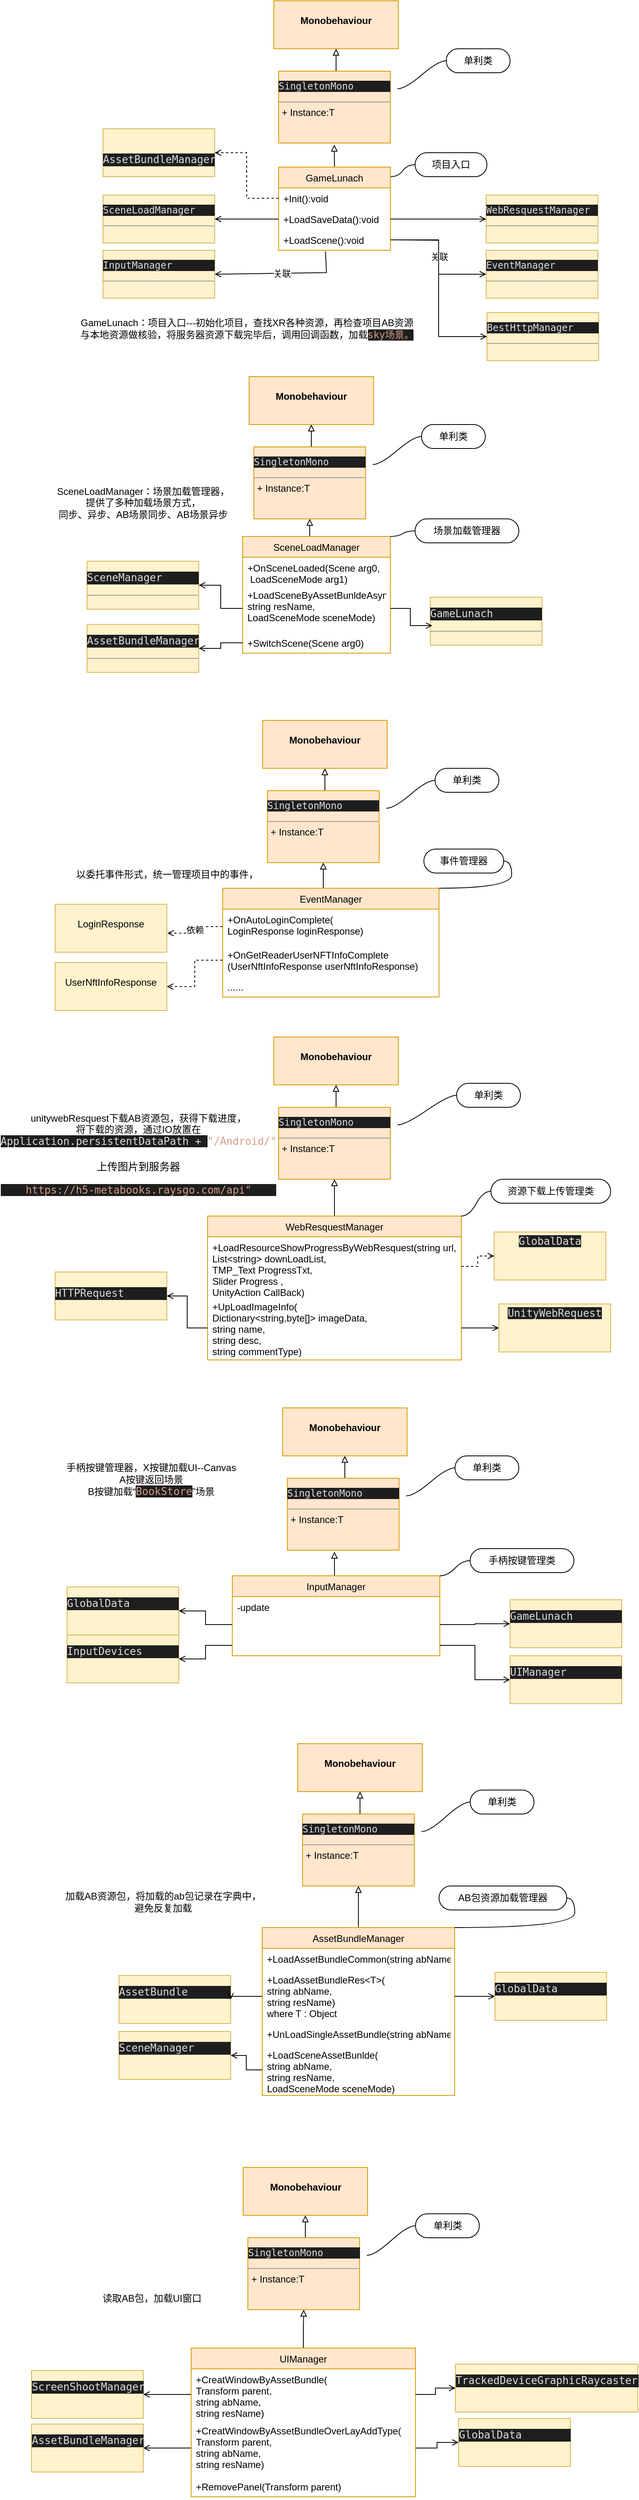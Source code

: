 <mxfile version="20.3.1" type="github" pages="2">
  <diagram id="prtHgNgQTEPvFCAcTncT" name="Page-1">
    <mxGraphModel dx="1117" dy="669" grid="1" gridSize="10" guides="1" tooltips="1" connect="1" arrows="1" fold="1" page="1" pageScale="1" pageWidth="827" pageHeight="1169" math="0" shadow="0">
      <root>
        <mxCell id="0" />
        <mxCell id="1" parent="0" />
        <mxCell id="cpttU_InVNBxRJqcF3ay-3" value="项目入口" style="whiteSpace=wrap;html=1;rounded=1;arcSize=50;align=center;verticalAlign=middle;strokeWidth=1;autosize=1;spacing=4;treeFolding=1;treeMoving=1;newEdgeStyle={&quot;edgeStyle&quot;:&quot;entityRelationEdgeStyle&quot;,&quot;startArrow&quot;:&quot;none&quot;,&quot;endArrow&quot;:&quot;none&quot;,&quot;segment&quot;:10,&quot;curved&quot;:1};" vertex="1" parent="1">
          <mxGeometry x="521" y="230" width="90" height="30" as="geometry" />
        </mxCell>
        <mxCell id="cpttU_InVNBxRJqcF3ay-4" value="" style="edgeStyle=entityRelationEdgeStyle;startArrow=none;endArrow=none;segment=10;curved=1;rounded=0;" edge="1" target="cpttU_InVNBxRJqcF3ay-3" parent="1">
          <mxGeometry relative="1" as="geometry">
            <mxPoint x="490" y="260" as="sourcePoint" />
          </mxGeometry>
        </mxCell>
        <mxCell id="cpttU_InVNBxRJqcF3ay-50" style="edgeStyle=orthogonalEdgeStyle;rounded=0;orthogonalLoop=1;jettySize=auto;html=1;exitX=0.5;exitY=0;exitDx=0;exitDy=0;endArrow=block;endFill=0;" edge="1" parent="1" source="cpttU_InVNBxRJqcF3ay-18">
          <mxGeometry relative="1" as="geometry">
            <mxPoint x="419.762" y="220" as="targetPoint" />
          </mxGeometry>
        </mxCell>
        <mxCell id="cpttU_InVNBxRJqcF3ay-18" value="GameLunach" style="swimlane;fontStyle=0;childLayout=stackLayout;horizontal=1;startSize=26;fillColor=#ffe6cc;horizontalStack=0;resizeParent=1;resizeParentMax=0;resizeLast=0;collapsible=1;marginBottom=0;strokeColor=#d79b00;" vertex="1" parent="1">
          <mxGeometry x="350" y="248" width="140" height="104" as="geometry" />
        </mxCell>
        <mxCell id="cpttU_InVNBxRJqcF3ay-19" value="+Init():void" style="text;strokeColor=none;fillColor=none;align=left;verticalAlign=top;spacingLeft=4;spacingRight=4;overflow=hidden;rotatable=0;points=[[0,0.5],[1,0.5]];portConstraint=eastwest;" vertex="1" parent="cpttU_InVNBxRJqcF3ay-18">
          <mxGeometry y="26" width="140" height="26" as="geometry" />
        </mxCell>
        <mxCell id="cpttU_InVNBxRJqcF3ay-20" value="+LoadSaveData():void" style="text;strokeColor=none;fillColor=none;align=left;verticalAlign=top;spacingLeft=4;spacingRight=4;overflow=hidden;rotatable=0;points=[[0,0.5],[1,0.5]];portConstraint=eastwest;" vertex="1" parent="cpttU_InVNBxRJqcF3ay-18">
          <mxGeometry y="52" width="140" height="26" as="geometry" />
        </mxCell>
        <mxCell id="cpttU_InVNBxRJqcF3ay-21" value="+LoadScene():void" style="text;strokeColor=none;fillColor=none;align=left;verticalAlign=top;spacingLeft=4;spacingRight=4;overflow=hidden;rotatable=0;points=[[0,0.5],[1,0.5]];portConstraint=eastwest;" vertex="1" parent="cpttU_InVNBxRJqcF3ay-18">
          <mxGeometry y="78" width="140" height="26" as="geometry" />
        </mxCell>
        <mxCell id="cpttU_InVNBxRJqcF3ay-51" style="edgeStyle=orthogonalEdgeStyle;rounded=0;orthogonalLoop=1;jettySize=auto;html=1;exitX=0.5;exitY=0;exitDx=0;exitDy=0;entryX=0.5;entryY=1;entryDx=0;entryDy=0;endArrow=block;endFill=0;" edge="1" parent="1" source="cpttU_InVNBxRJqcF3ay-23" target="cpttU_InVNBxRJqcF3ay-29">
          <mxGeometry relative="1" as="geometry" />
        </mxCell>
        <mxCell id="cpttU_InVNBxRJqcF3ay-23" value="&lt;pre style=&quot;background-color:#1e1e1e;color:#dcdcdc;font-family:&#39;Consolas&#39;,monospace;font-size:9.0pt;&quot;&gt;SingletonMono&lt;/pre&gt;&lt;hr size=&quot;1&quot;&gt;&lt;p style=&quot;margin:0px;margin-left:4px;&quot;&gt;+ Instance:T&lt;/p&gt;" style="verticalAlign=top;align=left;overflow=fill;fontSize=12;fontFamily=Helvetica;html=1;fillColor=#ffe6cc;strokeColor=#d79b00;" vertex="1" parent="1">
          <mxGeometry x="350" y="128" width="140" height="90" as="geometry" />
        </mxCell>
        <mxCell id="cpttU_InVNBxRJqcF3ay-27" value="单利类" style="whiteSpace=wrap;html=1;rounded=1;arcSize=50;align=center;verticalAlign=middle;strokeWidth=1;autosize=1;spacing=4;treeFolding=1;treeMoving=1;newEdgeStyle={&quot;edgeStyle&quot;:&quot;entityRelationEdgeStyle&quot;,&quot;startArrow&quot;:&quot;none&quot;,&quot;endArrow&quot;:&quot;none&quot;,&quot;segment&quot;:10,&quot;curved&quot;:1};labelBackgroundColor=none;" vertex="1" parent="1">
          <mxGeometry x="560" y="100" width="80" height="30" as="geometry" />
        </mxCell>
        <mxCell id="cpttU_InVNBxRJqcF3ay-28" value="" style="edgeStyle=entityRelationEdgeStyle;startArrow=none;endArrow=none;segment=10;curved=1;rounded=0;" edge="1" target="cpttU_InVNBxRJqcF3ay-27" parent="1">
          <mxGeometry relative="1" as="geometry">
            <mxPoint x="499" y="150" as="sourcePoint" />
          </mxGeometry>
        </mxCell>
        <mxCell id="cpttU_InVNBxRJqcF3ay-29" value="&lt;p style=&quot;margin:0px;margin-top:4px;text-align:center;&quot;&gt;&lt;br&gt;&lt;b&gt;Monobehaviour&lt;/b&gt;&lt;/p&gt;" style="verticalAlign=top;align=left;overflow=fill;fontSize=12;fontFamily=Helvetica;html=1;labelBackgroundColor=none;fillColor=#ffe6cc;strokeColor=#d79b00;" vertex="1" parent="1">
          <mxGeometry x="344" y="40" width="156" height="60" as="geometry" />
        </mxCell>
        <mxCell id="cpttU_InVNBxRJqcF3ay-31" value="&lt;pre style=&quot;background-color:#1e1e1e;color:#dcdcdc;font-family:&#39;Consolas&#39;,monospace;font-size:9.0pt;&quot;&gt;SceneLoadManager&lt;/pre&gt;&lt;hr size=&quot;1&quot;&gt;&lt;div style=&quot;height:2px;&quot;&gt;&lt;/div&gt;" style="verticalAlign=top;align=left;overflow=fill;fontSize=12;fontFamily=Helvetica;html=1;labelBackgroundColor=none;fillColor=#fff2cc;strokeColor=#d6b656;" vertex="1" parent="1">
          <mxGeometry x="130" y="283" width="140" height="60" as="geometry" />
        </mxCell>
        <mxCell id="cpttU_InVNBxRJqcF3ay-33" value="&lt;pre style=&quot;background-color:#1e1e1e;color:#dcdcdc;font-family:&#39;Consolas&#39;,monospace;font-size:9.0pt;&quot;&gt;InputManager&lt;/pre&gt;&lt;hr size=&quot;1&quot;&gt;&lt;div style=&quot;height:2px;&quot;&gt;&lt;/div&gt;" style="verticalAlign=top;align=left;overflow=fill;fontSize=12;fontFamily=Helvetica;html=1;labelBackgroundColor=none;fillColor=#fff2cc;strokeColor=#d6b656;" vertex="1" parent="1">
          <mxGeometry x="130" y="352" width="140" height="60" as="geometry" />
        </mxCell>
        <mxCell id="cpttU_InVNBxRJqcF3ay-34" value="关联" style="endArrow=open;endFill=0;html=1;rounded=0;exitX=0.419;exitY=1.038;exitDx=0;exitDy=0;entryX=1;entryY=0.5;entryDx=0;entryDy=0;exitPerimeter=0;" edge="1" parent="1" source="cpttU_InVNBxRJqcF3ay-21" target="cpttU_InVNBxRJqcF3ay-33">
          <mxGeometry width="160" relative="1" as="geometry">
            <mxPoint x="450" y="360" as="sourcePoint" />
            <mxPoint x="414" y="350" as="targetPoint" />
            <Array as="points">
              <mxPoint x="410" y="380" />
            </Array>
          </mxGeometry>
        </mxCell>
        <mxCell id="cpttU_InVNBxRJqcF3ay-35" value="&lt;pre style=&quot;background-color:#1e1e1e;color:#dcdcdc;font-family:&#39;Consolas&#39;,monospace;font-size:9.0pt;&quot;&gt;WebResquestManager&lt;/pre&gt;&lt;hr size=&quot;1&quot;&gt;&lt;div style=&quot;height:2px;&quot;&gt;&lt;/div&gt;" style="verticalAlign=top;align=left;overflow=fill;fontSize=12;fontFamily=Helvetica;html=1;labelBackgroundColor=none;fillColor=#fff2cc;strokeColor=#d6b656;" vertex="1" parent="1">
          <mxGeometry x="610" y="283" width="140" height="60" as="geometry" />
        </mxCell>
        <mxCell id="cpttU_InVNBxRJqcF3ay-37" value="&lt;pre style=&quot;background-color:#1e1e1e;color:#dcdcdc;font-family:&#39;Consolas&#39;,monospace;font-size:9.0pt;&quot;&gt;EventManager&lt;/pre&gt;&lt;hr size=&quot;1&quot;&gt;&lt;div style=&quot;height:2px;&quot;&gt;&lt;/div&gt;" style="verticalAlign=top;align=left;overflow=fill;fontSize=12;fontFamily=Helvetica;html=1;labelBackgroundColor=none;fillColor=#fff2cc;strokeColor=#d6b656;" vertex="1" parent="1">
          <mxGeometry x="610" y="352" width="140" height="60" as="geometry" />
        </mxCell>
        <mxCell id="cpttU_InVNBxRJqcF3ay-38" value="关联" style="edgeStyle=orthogonalEdgeStyle;rounded=0;orthogonalLoop=1;jettySize=auto;html=1;entryX=0;entryY=0.5;entryDx=0;entryDy=0;endArrow=open;endFill=0;" edge="1" parent="1" target="cpttU_InVNBxRJqcF3ay-37">
          <mxGeometry relative="1" as="geometry">
            <mxPoint x="490" y="339" as="sourcePoint" />
          </mxGeometry>
        </mxCell>
        <mxCell id="cpttU_InVNBxRJqcF3ay-57" style="edgeStyle=orthogonalEdgeStyle;rounded=0;orthogonalLoop=1;jettySize=auto;html=1;exitX=0.5;exitY=0;exitDx=0;exitDy=0;entryX=0.5;entryY=1;entryDx=0;entryDy=0;endArrow=block;endFill=0;" edge="1" parent="1" source="cpttU_InVNBxRJqcF3ay-40" target="cpttU_InVNBxRJqcF3ay-53">
          <mxGeometry relative="1" as="geometry" />
        </mxCell>
        <mxCell id="cpttU_InVNBxRJqcF3ay-40" value="SceneLoadManager" style="swimlane;fontStyle=0;childLayout=stackLayout;horizontal=1;startSize=26;fillColor=#ffe6cc;horizontalStack=0;resizeParent=1;resizeParentMax=0;resizeLast=0;collapsible=1;marginBottom=0;labelBackgroundColor=none;strokeColor=#d79b00;" vertex="1" parent="1">
          <mxGeometry x="305" y="710" width="185" height="146" as="geometry" />
        </mxCell>
        <mxCell id="cpttU_InVNBxRJqcF3ay-42" value="+OnSceneLoaded(Scene arg0,&#xa; LoadSceneMode arg1)" style="text;strokeColor=none;fillColor=none;align=left;verticalAlign=top;spacingLeft=4;spacingRight=4;overflow=hidden;rotatable=0;points=[[0,0.5],[1,0.5]];portConstraint=eastwest;labelBackgroundColor=none;" vertex="1" parent="cpttU_InVNBxRJqcF3ay-40">
          <mxGeometry y="26" width="185" height="34" as="geometry" />
        </mxCell>
        <mxCell id="cpttU_InVNBxRJqcF3ay-41" value="+LoadSceneByAssetBunldeAsync(string abName,&#xa; string resName,&#xa;LoadSceneMode sceneMode)" style="text;strokeColor=none;fillColor=none;align=left;verticalAlign=top;spacingLeft=4;spacingRight=4;overflow=hidden;rotatable=0;points=[[0,0.5],[1,0.5]];portConstraint=eastwest;labelBackgroundColor=none;" vertex="1" parent="cpttU_InVNBxRJqcF3ay-40">
          <mxGeometry y="60" width="185" height="60" as="geometry" />
        </mxCell>
        <mxCell id="cpttU_InVNBxRJqcF3ay-43" value="+SwitchScene(Scene arg0)" style="text;strokeColor=none;fillColor=none;align=left;verticalAlign=top;spacingLeft=4;spacingRight=4;overflow=hidden;rotatable=0;points=[[0,0.5],[1,0.5]];portConstraint=eastwest;labelBackgroundColor=none;" vertex="1" parent="cpttU_InVNBxRJqcF3ay-40">
          <mxGeometry y="120" width="185" height="26" as="geometry" />
        </mxCell>
        <mxCell id="cpttU_InVNBxRJqcF3ay-44" value="&lt;pre style=&quot;background-color:#1e1e1e;color:#dcdcdc;font-family:&#39;Consolas&#39;,monospace;font-size:9.0pt;&quot;&gt;BestHttpManager&lt;/pre&gt;&lt;hr size=&quot;1&quot;&gt;&lt;div style=&quot;height:2px;&quot;&gt;&lt;/div&gt;" style="verticalAlign=top;align=left;overflow=fill;fontSize=12;fontFamily=Helvetica;html=1;labelBackgroundColor=none;fillColor=#fff2cc;strokeColor=#d6b656;" vertex="1" parent="1">
          <mxGeometry x="611" y="430" width="140" height="60" as="geometry" />
        </mxCell>
        <mxCell id="cpttU_InVNBxRJqcF3ay-45" style="edgeStyle=orthogonalEdgeStyle;rounded=0;orthogonalLoop=1;jettySize=auto;html=1;exitX=1;exitY=0.5;exitDx=0;exitDy=0;entryX=0;entryY=0.5;entryDx=0;entryDy=0;endArrow=open;endFill=0;" edge="1" parent="1" source="cpttU_InVNBxRJqcF3ay-21" target="cpttU_InVNBxRJqcF3ay-44">
          <mxGeometry relative="1" as="geometry" />
        </mxCell>
        <mxCell id="cpttU_InVNBxRJqcF3ay-46" value="GameLunach：项目入口---初始化项目，查找XR各种资源，再检查项目AB资源&lt;br&gt;与本地资源做核验，将服务器资源下载完毕后，调用回调函数，加载&lt;span style=&quot;color: rgb(214, 157, 133); background-color: rgb(30, 30, 30); font-family: Consolas, monospace; font-size: 9pt;&quot;&gt;sky场景。&lt;/span&gt;" style="text;html=1;align=center;verticalAlign=middle;resizable=0;points=[];autosize=1;strokeColor=none;fillColor=none;" vertex="1" parent="1">
          <mxGeometry x="90" y="430" width="440" height="40" as="geometry" />
        </mxCell>
        <mxCell id="cpttU_InVNBxRJqcF3ay-47" value="场景加载管理器" style="whiteSpace=wrap;html=1;rounded=1;arcSize=50;align=center;verticalAlign=middle;strokeWidth=1;autosize=1;spacing=4;treeFolding=1;treeMoving=1;newEdgeStyle={&quot;edgeStyle&quot;:&quot;entityRelationEdgeStyle&quot;,&quot;startArrow&quot;:&quot;none&quot;,&quot;endArrow&quot;:&quot;none&quot;,&quot;segment&quot;:10,&quot;curved&quot;:1};labelBackgroundColor=none;" vertex="1" parent="1">
          <mxGeometry x="521" y="688" width="130" height="30" as="geometry" />
        </mxCell>
        <mxCell id="cpttU_InVNBxRJqcF3ay-48" value="" style="edgeStyle=entityRelationEdgeStyle;startArrow=none;endArrow=none;segment=10;curved=1;rounded=0;exitX=1;exitY=0;exitDx=0;exitDy=0;" edge="1" target="cpttU_InVNBxRJqcF3ay-47" parent="1" source="cpttU_InVNBxRJqcF3ay-40">
          <mxGeometry relative="1" as="geometry">
            <mxPoint x="475" y="730" as="sourcePoint" />
          </mxGeometry>
        </mxCell>
        <mxCell id="cpttU_InVNBxRJqcF3ay-52" style="edgeStyle=orthogonalEdgeStyle;rounded=0;orthogonalLoop=1;jettySize=auto;html=1;exitX=0.5;exitY=0;exitDx=0;exitDy=0;entryX=0.5;entryY=1;entryDx=0;entryDy=0;endArrow=block;endFill=0;" edge="1" parent="1" source="cpttU_InVNBxRJqcF3ay-53" target="cpttU_InVNBxRJqcF3ay-56">
          <mxGeometry relative="1" as="geometry" />
        </mxCell>
        <mxCell id="cpttU_InVNBxRJqcF3ay-53" value="&lt;pre style=&quot;background-color:#1e1e1e;color:#dcdcdc;font-family:&#39;Consolas&#39;,monospace;font-size:9.0pt;&quot;&gt;SingletonMono&lt;/pre&gt;&lt;hr size=&quot;1&quot;&gt;&lt;p style=&quot;margin:0px;margin-left:4px;&quot;&gt;+ Instance:T&lt;/p&gt;" style="verticalAlign=top;align=left;overflow=fill;fontSize=12;fontFamily=Helvetica;html=1;fillColor=#ffe6cc;strokeColor=#d79b00;" vertex="1" parent="1">
          <mxGeometry x="319" y="598" width="140" height="90" as="geometry" />
        </mxCell>
        <mxCell id="cpttU_InVNBxRJqcF3ay-54" value="单利类" style="whiteSpace=wrap;html=1;rounded=1;arcSize=50;align=center;verticalAlign=middle;strokeWidth=1;autosize=1;spacing=4;treeFolding=1;treeMoving=1;newEdgeStyle={&quot;edgeStyle&quot;:&quot;entityRelationEdgeStyle&quot;,&quot;startArrow&quot;:&quot;none&quot;,&quot;endArrow&quot;:&quot;none&quot;,&quot;segment&quot;:10,&quot;curved&quot;:1};labelBackgroundColor=none;" vertex="1" parent="1">
          <mxGeometry x="529" y="570" width="80" height="30" as="geometry" />
        </mxCell>
        <mxCell id="cpttU_InVNBxRJqcF3ay-55" value="" style="edgeStyle=entityRelationEdgeStyle;startArrow=none;endArrow=none;segment=10;curved=1;rounded=0;" edge="1" parent="1" target="cpttU_InVNBxRJqcF3ay-54">
          <mxGeometry relative="1" as="geometry">
            <mxPoint x="468" y="620" as="sourcePoint" />
          </mxGeometry>
        </mxCell>
        <mxCell id="cpttU_InVNBxRJqcF3ay-56" value="&lt;p style=&quot;margin:0px;margin-top:4px;text-align:center;&quot;&gt;&lt;br&gt;&lt;b&gt;Monobehaviour&lt;/b&gt;&lt;/p&gt;" style="verticalAlign=top;align=left;overflow=fill;fontSize=12;fontFamily=Helvetica;html=1;labelBackgroundColor=none;fillColor=#ffe6cc;strokeColor=#d79b00;" vertex="1" parent="1">
          <mxGeometry x="313" y="510" width="156" height="60" as="geometry" />
        </mxCell>
        <mxCell id="cpttU_InVNBxRJqcF3ay-58" value="&lt;pre style=&quot;background-color:#1e1e1e;color:#dcdcdc;font-family:&#39;Consolas&#39;,monospace;font-size:9.8pt;&quot;&gt;SceneManager&lt;/pre&gt;&lt;hr size=&quot;1&quot;&gt;&lt;div style=&quot;height:2px;&quot;&gt;&lt;/div&gt;" style="verticalAlign=top;align=left;overflow=fill;fontSize=12;fontFamily=Helvetica;html=1;labelBackgroundColor=none;fillColor=#fff2cc;strokeColor=#d6b656;" vertex="1" parent="1">
          <mxGeometry x="110" y="741" width="140" height="60" as="geometry" />
        </mxCell>
        <mxCell id="cpttU_InVNBxRJqcF3ay-59" style="edgeStyle=orthogonalEdgeStyle;rounded=0;orthogonalLoop=1;jettySize=auto;html=1;exitX=0;exitY=0.5;exitDx=0;exitDy=0;entryX=1;entryY=0.5;entryDx=0;entryDy=0;endArrow=open;endFill=0;" edge="1" parent="1" source="cpttU_InVNBxRJqcF3ay-41" target="cpttU_InVNBxRJqcF3ay-58">
          <mxGeometry relative="1" as="geometry" />
        </mxCell>
        <mxCell id="cpttU_InVNBxRJqcF3ay-60" value="&lt;pre style=&quot;background-color:#1e1e1e;color:#dcdcdc;font-family:&#39;Consolas&#39;,monospace;font-size:9.8pt;&quot;&gt;AssetBundleManager&lt;/pre&gt;&lt;hr size=&quot;1&quot;&gt;&lt;div style=&quot;height:2px;&quot;&gt;&lt;/div&gt;" style="verticalAlign=top;align=left;overflow=fill;fontSize=12;fontFamily=Helvetica;html=1;labelBackgroundColor=none;fillColor=#fff2cc;strokeColor=#d6b656;" vertex="1" parent="1">
          <mxGeometry x="110" y="820" width="140" height="60" as="geometry" />
        </mxCell>
        <mxCell id="cpttU_InVNBxRJqcF3ay-61" style="edgeStyle=orthogonalEdgeStyle;rounded=0;orthogonalLoop=1;jettySize=auto;html=1;exitX=0;exitY=0.5;exitDx=0;exitDy=0;entryX=1;entryY=0.5;entryDx=0;entryDy=0;endArrow=open;endFill=0;" edge="1" parent="1" source="cpttU_InVNBxRJqcF3ay-43" target="cpttU_InVNBxRJqcF3ay-60">
          <mxGeometry relative="1" as="geometry" />
        </mxCell>
        <mxCell id="cpttU_InVNBxRJqcF3ay-62" value="&lt;pre style=&quot;background-color:#1e1e1e;color:#dcdcdc;font-family:&#39;Consolas&#39;,monospace;font-size:9.8pt;&quot;&gt;GameLunach&lt;/pre&gt;&lt;hr size=&quot;1&quot;&gt;&lt;div style=&quot;height:2px;&quot;&gt;&lt;/div&gt;" style="verticalAlign=top;align=left;overflow=fill;fontSize=12;fontFamily=Helvetica;html=1;labelBackgroundColor=none;fillColor=#fff2cc;strokeColor=#d6b656;" vertex="1" parent="1">
          <mxGeometry x="540" y="786" width="140" height="60" as="geometry" />
        </mxCell>
        <mxCell id="cpttU_InVNBxRJqcF3ay-63" style="edgeStyle=orthogonalEdgeStyle;rounded=0;orthogonalLoop=1;jettySize=auto;html=1;exitX=1;exitY=0.5;exitDx=0;exitDy=0;entryX=0.019;entryY=0.592;entryDx=0;entryDy=0;entryPerimeter=0;endArrow=open;endFill=0;" edge="1" parent="1" source="cpttU_InVNBxRJqcF3ay-41" target="cpttU_InVNBxRJqcF3ay-62">
          <mxGeometry relative="1" as="geometry" />
        </mxCell>
        <mxCell id="cpttU_InVNBxRJqcF3ay-64" value="SceneLoadManager：场景加载管理器，&lt;br&gt;提供了多种加载场景方式，&lt;br&gt;同步、异步、AB场景同步、AB场景异步" style="text;html=1;align=center;verticalAlign=middle;resizable=0;points=[];autosize=1;strokeColor=none;fillColor=none;" vertex="1" parent="1">
          <mxGeometry x="60" y="638" width="240" height="60" as="geometry" />
        </mxCell>
        <mxCell id="cpttU_InVNBxRJqcF3ay-79" style="edgeStyle=orthogonalEdgeStyle;rounded=0;orthogonalLoop=1;jettySize=auto;html=1;exitX=0.5;exitY=0;exitDx=0;exitDy=0;entryX=0.5;entryY=1;entryDx=0;entryDy=0;endArrow=block;endFill=0;" edge="1" parent="1" source="cpttU_InVNBxRJqcF3ay-70" target="cpttU_InVNBxRJqcF3ay-75">
          <mxGeometry relative="1" as="geometry" />
        </mxCell>
        <mxCell id="cpttU_InVNBxRJqcF3ay-70" value="EventManager" style="swimlane;fontStyle=0;childLayout=stackLayout;horizontal=1;startSize=26;fillColor=#ffe6cc;horizontalStack=0;resizeParent=1;resizeParentMax=0;resizeLast=0;collapsible=1;marginBottom=0;labelBackgroundColor=none;strokeColor=#d79b00;" vertex="1" parent="1">
          <mxGeometry x="280" y="1150" width="271" height="136" as="geometry" />
        </mxCell>
        <mxCell id="cpttU_InVNBxRJqcF3ay-71" value="+OnAutoLoginComplete(&#xa;LoginResponse loginResponse)" style="text;strokeColor=none;fillColor=none;align=left;verticalAlign=top;spacingLeft=4;spacingRight=4;overflow=hidden;rotatable=0;points=[[0,0.5],[1,0.5]];portConstraint=eastwest;labelBackgroundColor=none;" vertex="1" parent="cpttU_InVNBxRJqcF3ay-70">
          <mxGeometry y="26" width="271" height="44" as="geometry" />
        </mxCell>
        <mxCell id="cpttU_InVNBxRJqcF3ay-72" value="+OnGetReaderUserNFTInfoComplete&#xa;(UserNftInfoResponse userNftInfoResponse)" style="text;strokeColor=none;fillColor=none;align=left;verticalAlign=top;spacingLeft=4;spacingRight=4;overflow=hidden;rotatable=0;points=[[0,0.5],[1,0.5]];portConstraint=eastwest;labelBackgroundColor=none;" vertex="1" parent="cpttU_InVNBxRJqcF3ay-70">
          <mxGeometry y="70" width="271" height="40" as="geometry" />
        </mxCell>
        <mxCell id="cpttU_InVNBxRJqcF3ay-73" value="......" style="text;strokeColor=none;fillColor=none;align=left;verticalAlign=top;spacingLeft=4;spacingRight=4;overflow=hidden;rotatable=0;points=[[0,0.5],[1,0.5]];portConstraint=eastwest;labelBackgroundColor=none;" vertex="1" parent="cpttU_InVNBxRJqcF3ay-70">
          <mxGeometry y="110" width="271" height="26" as="geometry" />
        </mxCell>
        <mxCell id="cpttU_InVNBxRJqcF3ay-74" style="edgeStyle=orthogonalEdgeStyle;rounded=0;orthogonalLoop=1;jettySize=auto;html=1;exitX=0.5;exitY=0;exitDx=0;exitDy=0;entryX=0.5;entryY=1;entryDx=0;entryDy=0;endArrow=block;endFill=0;" edge="1" parent="1" source="cpttU_InVNBxRJqcF3ay-75" target="cpttU_InVNBxRJqcF3ay-78">
          <mxGeometry relative="1" as="geometry" />
        </mxCell>
        <mxCell id="cpttU_InVNBxRJqcF3ay-75" value="&lt;pre style=&quot;background-color:#1e1e1e;color:#dcdcdc;font-family:&#39;Consolas&#39;,monospace;font-size:9.0pt;&quot;&gt;SingletonMono&lt;/pre&gt;&lt;hr size=&quot;1&quot;&gt;&lt;p style=&quot;margin:0px;margin-left:4px;&quot;&gt;+ Instance:T&lt;/p&gt;" style="verticalAlign=top;align=left;overflow=fill;fontSize=12;fontFamily=Helvetica;html=1;fillColor=#ffe6cc;strokeColor=#d79b00;" vertex="1" parent="1">
          <mxGeometry x="336" y="1028" width="140" height="90" as="geometry" />
        </mxCell>
        <mxCell id="cpttU_InVNBxRJqcF3ay-76" value="单利类" style="whiteSpace=wrap;html=1;rounded=1;arcSize=50;align=center;verticalAlign=middle;strokeWidth=1;autosize=1;spacing=4;treeFolding=1;treeMoving=1;newEdgeStyle={&quot;edgeStyle&quot;:&quot;entityRelationEdgeStyle&quot;,&quot;startArrow&quot;:&quot;none&quot;,&quot;endArrow&quot;:&quot;none&quot;,&quot;segment&quot;:10,&quot;curved&quot;:1};labelBackgroundColor=none;" vertex="1" parent="1">
          <mxGeometry x="546" y="1000" width="80" height="30" as="geometry" />
        </mxCell>
        <mxCell id="cpttU_InVNBxRJqcF3ay-77" value="" style="edgeStyle=entityRelationEdgeStyle;startArrow=none;endArrow=none;segment=10;curved=1;rounded=0;" edge="1" parent="1" target="cpttU_InVNBxRJqcF3ay-76">
          <mxGeometry relative="1" as="geometry">
            <mxPoint x="485" y="1050" as="sourcePoint" />
          </mxGeometry>
        </mxCell>
        <mxCell id="cpttU_InVNBxRJqcF3ay-78" value="&lt;p style=&quot;margin:0px;margin-top:4px;text-align:center;&quot;&gt;&lt;br&gt;&lt;b&gt;Monobehaviour&lt;/b&gt;&lt;/p&gt;" style="verticalAlign=top;align=left;overflow=fill;fontSize=12;fontFamily=Helvetica;html=1;labelBackgroundColor=none;fillColor=#ffe6cc;strokeColor=#d79b00;" vertex="1" parent="1">
          <mxGeometry x="330" y="940" width="156" height="60" as="geometry" />
        </mxCell>
        <mxCell id="cpttU_InVNBxRJqcF3ay-80" value="事件管理器" style="whiteSpace=wrap;html=1;rounded=1;arcSize=50;align=center;verticalAlign=middle;strokeWidth=1;autosize=1;spacing=4;treeFolding=1;treeMoving=1;newEdgeStyle={&quot;edgeStyle&quot;:&quot;entityRelationEdgeStyle&quot;,&quot;startArrow&quot;:&quot;none&quot;,&quot;endArrow&quot;:&quot;none&quot;,&quot;segment&quot;:10,&quot;curved&quot;:1};labelBackgroundColor=none;" vertex="1" parent="1">
          <mxGeometry x="532" y="1101" width="100" height="30" as="geometry" />
        </mxCell>
        <mxCell id="cpttU_InVNBxRJqcF3ay-81" value="" style="edgeStyle=entityRelationEdgeStyle;startArrow=none;endArrow=none;segment=10;curved=1;rounded=0;exitX=1;exitY=0;exitDx=0;exitDy=0;" edge="1" target="cpttU_InVNBxRJqcF3ay-80" parent="1" source="cpttU_InVNBxRJqcF3ay-70">
          <mxGeometry relative="1" as="geometry">
            <mxPoint x="469" y="1134" as="sourcePoint" />
          </mxGeometry>
        </mxCell>
        <mxCell id="cpttU_InVNBxRJqcF3ay-82" value="以委托事件形式，统一管理项目中的事件，" style="text;html=1;align=center;verticalAlign=middle;resizable=0;points=[];autosize=1;strokeColor=none;fillColor=none;" vertex="1" parent="1">
          <mxGeometry x="85" y="1118" width="250" height="30" as="geometry" />
        </mxCell>
        <mxCell id="cpttU_InVNBxRJqcF3ay-83" value="&lt;p style=&quot;margin:0px;margin-top:4px;text-align:center;&quot;&gt;&lt;br&gt;&lt;span style=&quot;text-align: left;&quot;&gt;LoginResponse&lt;/span&gt;&lt;br&gt;&lt;/p&gt;" style="verticalAlign=top;align=left;overflow=fill;fontSize=12;fontFamily=Helvetica;html=1;labelBackgroundColor=none;fillColor=#fff2cc;strokeColor=#d6b656;" vertex="1" parent="1">
          <mxGeometry x="70" y="1170" width="140" height="60" as="geometry" />
        </mxCell>
        <mxCell id="cpttU_InVNBxRJqcF3ay-84" value="&lt;p style=&quot;margin:0px;margin-top:4px;text-align:center;&quot;&gt;&lt;br&gt;&lt;span style=&quot;text-align: left;&quot;&gt;UserNftInfoResponse&lt;/span&gt;&lt;br&gt;&lt;/p&gt;" style="verticalAlign=top;align=left;overflow=fill;fontSize=12;fontFamily=Helvetica;html=1;labelBackgroundColor=none;fillColor=#fff2cc;strokeColor=#d6b656;" vertex="1" parent="1">
          <mxGeometry x="70" y="1243" width="140" height="60" as="geometry" />
        </mxCell>
        <mxCell id="cpttU_InVNBxRJqcF3ay-87" value="依赖" style="edgeStyle=orthogonalEdgeStyle;rounded=0;orthogonalLoop=1;jettySize=auto;html=1;exitX=0;exitY=0.5;exitDx=0;exitDy=0;entryX=1.005;entryY=0.604;entryDx=0;entryDy=0;entryPerimeter=0;endArrow=open;endFill=0;dashed=1;" edge="1" parent="1" source="cpttU_InVNBxRJqcF3ay-71" target="cpttU_InVNBxRJqcF3ay-83">
          <mxGeometry relative="1" as="geometry" />
        </mxCell>
        <mxCell id="cpttU_InVNBxRJqcF3ay-88" style="edgeStyle=orthogonalEdgeStyle;rounded=0;orthogonalLoop=1;jettySize=auto;html=1;exitX=0;exitY=0.5;exitDx=0;exitDy=0;entryX=1;entryY=0.5;entryDx=0;entryDy=0;dashed=1;endArrow=open;endFill=0;" edge="1" parent="1" source="cpttU_InVNBxRJqcF3ay-72" target="cpttU_InVNBxRJqcF3ay-84">
          <mxGeometry relative="1" as="geometry" />
        </mxCell>
        <mxCell id="cpttU_InVNBxRJqcF3ay-89" style="edgeStyle=orthogonalEdgeStyle;rounded=0;orthogonalLoop=1;jettySize=auto;html=1;exitX=0;exitY=0.5;exitDx=0;exitDy=0;entryX=1;entryY=0.5;entryDx=0;entryDy=0;endArrow=open;endFill=0;" edge="1" parent="1" source="cpttU_InVNBxRJqcF3ay-20" target="cpttU_InVNBxRJqcF3ay-31">
          <mxGeometry relative="1" as="geometry" />
        </mxCell>
        <mxCell id="cpttU_InVNBxRJqcF3ay-90" style="edgeStyle=orthogonalEdgeStyle;rounded=0;orthogonalLoop=1;jettySize=auto;html=1;exitX=1;exitY=0.5;exitDx=0;exitDy=0;entryX=0;entryY=0.5;entryDx=0;entryDy=0;endArrow=open;endFill=0;" edge="1" parent="1" source="cpttU_InVNBxRJqcF3ay-20" target="cpttU_InVNBxRJqcF3ay-35">
          <mxGeometry relative="1" as="geometry" />
        </mxCell>
        <mxCell id="cpttU_InVNBxRJqcF3ay-101" style="edgeStyle=orthogonalEdgeStyle;rounded=0;orthogonalLoop=1;jettySize=auto;html=1;exitX=0.5;exitY=0;exitDx=0;exitDy=0;entryX=0.5;entryY=1;entryDx=0;entryDy=0;endArrow=block;endFill=0;" edge="1" parent="1" source="cpttU_InVNBxRJqcF3ay-91" target="cpttU_InVNBxRJqcF3ay-96">
          <mxGeometry relative="1" as="geometry" />
        </mxCell>
        <mxCell id="cpttU_InVNBxRJqcF3ay-91" value="WebResquestManager" style="swimlane;fontStyle=0;childLayout=stackLayout;horizontal=1;startSize=26;fillColor=#ffe6cc;horizontalStack=0;resizeParent=1;resizeParentMax=0;resizeLast=0;collapsible=1;marginBottom=0;labelBackgroundColor=none;strokeColor=#d79b00;" vertex="1" parent="1">
          <mxGeometry x="261" y="1560" width="318" height="180" as="geometry" />
        </mxCell>
        <mxCell id="cpttU_InVNBxRJqcF3ay-92" value="+LoadResourceShowProgressByWebResquest(string url,&#xa; List&lt;string&gt; downLoadList,&#xa;TMP_Text ProgressTxt,&#xa;Slider Progress ,&#xa;UnityAction CallBack)" style="text;strokeColor=none;fillColor=none;align=left;verticalAlign=top;spacingLeft=4;spacingRight=4;overflow=hidden;rotatable=0;points=[[0,0.5],[1,0.5]];portConstraint=eastwest;labelBackgroundColor=none;" vertex="1" parent="cpttU_InVNBxRJqcF3ay-91">
          <mxGeometry y="26" width="318" height="74" as="geometry" />
        </mxCell>
        <mxCell id="cpttU_InVNBxRJqcF3ay-93" value="+UpLoadImageInfo(&#xa;Dictionary&lt;string,byte[]&gt; imageData,&#xa;string name,&#xa;string desc,&#xa;string commentType)" style="text;strokeColor=none;fillColor=none;align=left;verticalAlign=top;spacingLeft=4;spacingRight=4;overflow=hidden;rotatable=0;points=[[0,0.5],[1,0.5]];portConstraint=eastwest;labelBackgroundColor=none;" vertex="1" parent="cpttU_InVNBxRJqcF3ay-91">
          <mxGeometry y="100" width="318" height="80" as="geometry" />
        </mxCell>
        <mxCell id="cpttU_InVNBxRJqcF3ay-95" style="edgeStyle=orthogonalEdgeStyle;rounded=0;orthogonalLoop=1;jettySize=auto;html=1;exitX=0.5;exitY=0;exitDx=0;exitDy=0;entryX=0.5;entryY=1;entryDx=0;entryDy=0;endArrow=block;endFill=0;" edge="1" parent="1" source="cpttU_InVNBxRJqcF3ay-96" target="cpttU_InVNBxRJqcF3ay-99">
          <mxGeometry relative="1" as="geometry" />
        </mxCell>
        <mxCell id="cpttU_InVNBxRJqcF3ay-96" value="&lt;pre style=&quot;background-color:#1e1e1e;color:#dcdcdc;font-family:&#39;Consolas&#39;,monospace;font-size:9.0pt;&quot;&gt;SingletonMono&lt;/pre&gt;&lt;hr size=&quot;1&quot;&gt;&lt;p style=&quot;margin:0px;margin-left:4px;&quot;&gt;+ Instance:T&lt;/p&gt;" style="verticalAlign=top;align=left;overflow=fill;fontSize=12;fontFamily=Helvetica;html=1;fillColor=#ffe6cc;strokeColor=#d79b00;" vertex="1" parent="1">
          <mxGeometry x="350" y="1424" width="140" height="90" as="geometry" />
        </mxCell>
        <mxCell id="cpttU_InVNBxRJqcF3ay-97" value="单利类" style="whiteSpace=wrap;html=1;rounded=1;arcSize=50;align=center;verticalAlign=middle;strokeWidth=1;autosize=1;spacing=4;treeFolding=1;treeMoving=1;newEdgeStyle={&quot;edgeStyle&quot;:&quot;entityRelationEdgeStyle&quot;,&quot;startArrow&quot;:&quot;none&quot;,&quot;endArrow&quot;:&quot;none&quot;,&quot;segment&quot;:10,&quot;curved&quot;:1};labelBackgroundColor=none;" vertex="1" parent="1">
          <mxGeometry x="573" y="1394" width="80" height="30" as="geometry" />
        </mxCell>
        <mxCell id="cpttU_InVNBxRJqcF3ay-98" value="" style="edgeStyle=entityRelationEdgeStyle;startArrow=none;endArrow=none;segment=10;curved=1;rounded=0;" edge="1" parent="1" target="cpttU_InVNBxRJqcF3ay-97">
          <mxGeometry relative="1" as="geometry">
            <mxPoint x="499" y="1446.0" as="sourcePoint" />
          </mxGeometry>
        </mxCell>
        <mxCell id="cpttU_InVNBxRJqcF3ay-99" value="&lt;p style=&quot;margin:0px;margin-top:4px;text-align:center;&quot;&gt;&lt;br&gt;&lt;b&gt;Monobehaviour&lt;/b&gt;&lt;/p&gt;" style="verticalAlign=top;align=left;overflow=fill;fontSize=12;fontFamily=Helvetica;html=1;labelBackgroundColor=none;fillColor=#ffe6cc;strokeColor=#d79b00;" vertex="1" parent="1">
          <mxGeometry x="344" y="1336" width="156" height="60" as="geometry" />
        </mxCell>
        <mxCell id="cpttU_InVNBxRJqcF3ay-102" value="unitywebResquest下载AB资源包，获得下载进度，&lt;br&gt;将下载的资源，通过IO放置在&lt;br&gt;&lt;span style=&quot;background-color: rgb(30, 30, 30); color: rgb(220, 220, 220); font-family: Consolas, monospace; font-size: 9.8pt;&quot;&gt;Application.persistentDataPath + &lt;/span&gt;&lt;span style=&quot;font-family: Consolas, monospace; font-size: 9.8pt;&quot;&gt;&lt;font color=&quot;#d69d85&quot;&gt;&quot;/Android/&quot;&lt;/font&gt;&lt;br&gt;&lt;br&gt;上传图片到服务器&lt;br&gt;&lt;/span&gt;&lt;pre style=&quot;background-color:#1e1e1e;color:#dcdcdc;font-family:&#39;Consolas&#39;,monospace;font-size:9.8pt;&quot;&gt;&lt;span style=&quot;color:#d69d85;&quot;&gt;https://h5-metabooks.raysgo.com/api&quot;&lt;/span&gt;&lt;/pre&gt;" style="text;html=1;align=center;verticalAlign=middle;resizable=0;points=[];autosize=1;strokeColor=none;fillColor=none;" vertex="1" parent="1">
          <mxGeometry x="4" y="1424" width="340" height="130" as="geometry" />
        </mxCell>
        <mxCell id="cpttU_InVNBxRJqcF3ay-103" value="&lt;p style=&quot;margin:0px;margin-top:4px;text-align:center;&quot;&gt;&lt;/p&gt;&lt;div style=&quot;height:2px;&quot;&gt;&lt;/div&gt;&lt;pre style=&quot;background-color:#1e1e1e;color:#dcdcdc;font-family:&#39;Consolas&#39;,monospace;font-size:9.8pt;&quot;&gt;HTTPRequest&lt;/pre&gt;" style="verticalAlign=top;align=left;overflow=fill;fontSize=12;fontFamily=Helvetica;html=1;labelBackgroundColor=none;fillColor=#fff2cc;strokeColor=#d6b656;" vertex="1" parent="1">
          <mxGeometry x="70" y="1630" width="140" height="60" as="geometry" />
        </mxCell>
        <mxCell id="cpttU_InVNBxRJqcF3ay-104" style="edgeStyle=orthogonalEdgeStyle;rounded=0;orthogonalLoop=1;jettySize=auto;html=1;exitX=0;exitY=0.5;exitDx=0;exitDy=0;entryX=1;entryY=0.5;entryDx=0;entryDy=0;fontColor=#000000;endArrow=open;endFill=0;" edge="1" parent="1" source="cpttU_InVNBxRJqcF3ay-93" target="cpttU_InVNBxRJqcF3ay-103">
          <mxGeometry relative="1" as="geometry" />
        </mxCell>
        <mxCell id="cpttU_InVNBxRJqcF3ay-105" value="&lt;p style=&quot;margin:0px;margin-top:4px;text-align:center;&quot;&gt;&lt;span style=&quot;background-color: rgb(30, 30, 30); color: rgb(220, 220, 220); font-family: Consolas, monospace; font-size: 9.8pt; text-align: left;&quot;&gt;UnityWebRequest&lt;/span&gt;&lt;br&gt;&lt;/p&gt;" style="verticalAlign=top;align=left;overflow=fill;fontSize=12;fontFamily=Helvetica;html=1;labelBackgroundColor=none;fillColor=#fff2cc;strokeColor=#d6b656;" vertex="1" parent="1">
          <mxGeometry x="626" y="1670" width="140" height="60" as="geometry" />
        </mxCell>
        <mxCell id="cpttU_InVNBxRJqcF3ay-106" style="edgeStyle=orthogonalEdgeStyle;rounded=0;orthogonalLoop=1;jettySize=auto;html=1;exitX=1;exitY=0.5;exitDx=0;exitDy=0;entryX=0;entryY=0.5;entryDx=0;entryDy=0;fontColor=#000000;endArrow=open;endFill=0;" edge="1" parent="1" source="cpttU_InVNBxRJqcF3ay-93" target="cpttU_InVNBxRJqcF3ay-105">
          <mxGeometry relative="1" as="geometry" />
        </mxCell>
        <mxCell id="cpttU_InVNBxRJqcF3ay-107" value="&lt;p style=&quot;margin:0px;margin-top:4px;text-align:center;&quot;&gt;&lt;span style=&quot;background-color: rgb(30, 30, 30); color: rgb(220, 220, 220); font-family: Consolas, monospace; font-size: 9.8pt; text-align: left;&quot;&gt;GlobalData&lt;/span&gt;&lt;br&gt;&lt;/p&gt;" style="verticalAlign=top;align=left;overflow=fill;fontSize=12;fontFamily=Helvetica;html=1;labelBackgroundColor=none;fillColor=#fff2cc;strokeColor=#d6b656;" vertex="1" parent="1">
          <mxGeometry x="620" y="1580" width="140" height="60" as="geometry" />
        </mxCell>
        <mxCell id="cpttU_InVNBxRJqcF3ay-108" style="edgeStyle=orthogonalEdgeStyle;rounded=0;orthogonalLoop=1;jettySize=auto;html=1;exitX=1;exitY=0.5;exitDx=0;exitDy=0;entryX=0;entryY=0.5;entryDx=0;entryDy=0;fontColor=#000000;endArrow=open;endFill=0;dashed=1;" edge="1" parent="1" source="cpttU_InVNBxRJqcF3ay-92" target="cpttU_InVNBxRJqcF3ay-107">
          <mxGeometry relative="1" as="geometry" />
        </mxCell>
        <mxCell id="cpttU_InVNBxRJqcF3ay-120" style="edgeStyle=orthogonalEdgeStyle;rounded=0;orthogonalLoop=1;jettySize=auto;html=1;exitX=0.5;exitY=0;exitDx=0;exitDy=0;fontColor=#000000;endArrow=block;endFill=0;" edge="1" parent="1" source="cpttU_InVNBxRJqcF3ay-109">
          <mxGeometry relative="1" as="geometry">
            <mxPoint x="420" y="1980" as="targetPoint" />
          </mxGeometry>
        </mxCell>
        <mxCell id="cpttU_InVNBxRJqcF3ay-109" value="InputManager" style="swimlane;fontStyle=0;childLayout=stackLayout;horizontal=1;startSize=26;fillColor=#ffe6cc;horizontalStack=0;resizeParent=1;resizeParentMax=0;resizeLast=0;collapsible=1;marginBottom=0;labelBackgroundColor=none;strokeColor=#d79b00;" vertex="1" parent="1">
          <mxGeometry x="292" y="2010" width="260" height="100" as="geometry" />
        </mxCell>
        <mxCell id="cpttU_InVNBxRJqcF3ay-110" value="-update" style="text;strokeColor=none;fillColor=none;align=left;verticalAlign=top;spacingLeft=4;spacingRight=4;overflow=hidden;rotatable=0;points=[[0,0.5],[1,0.5]];portConstraint=eastwest;labelBackgroundColor=none;fontColor=#000000;" vertex="1" parent="cpttU_InVNBxRJqcF3ay-109">
          <mxGeometry y="26" width="260" height="22" as="geometry" />
        </mxCell>
        <mxCell id="cpttU_InVNBxRJqcF3ay-111" value="    " style="text;strokeColor=none;fillColor=none;align=left;verticalAlign=top;spacingLeft=4;spacingRight=4;overflow=hidden;rotatable=0;points=[[0,0.5],[1,0.5]];portConstraint=eastwest;labelBackgroundColor=none;fontColor=#000000;" vertex="1" parent="cpttU_InVNBxRJqcF3ay-109">
          <mxGeometry y="48" width="260" height="26" as="geometry" />
        </mxCell>
        <mxCell id="cpttU_InVNBxRJqcF3ay-112" value="  " style="text;strokeColor=none;fillColor=none;align=left;verticalAlign=top;spacingLeft=4;spacingRight=4;overflow=hidden;rotatable=0;points=[[0,0.5],[1,0.5]];portConstraint=eastwest;labelBackgroundColor=none;fontColor=#000000;" vertex="1" parent="cpttU_InVNBxRJqcF3ay-109">
          <mxGeometry y="74" width="260" height="26" as="geometry" />
        </mxCell>
        <mxCell id="cpttU_InVNBxRJqcF3ay-113" value="&lt;p style=&quot;margin:0px;margin-top:4px;text-align:center;&quot;&gt;&lt;br&gt;&lt;/p&gt;&lt;pre style=&quot;background-color:#1e1e1e;color:#dcdcdc;font-family:&#39;Consolas&#39;,monospace;font-size:9.8pt;&quot;&gt;AssetBundleManager&lt;/pre&gt;" style="verticalAlign=top;align=left;overflow=fill;fontSize=12;fontFamily=Helvetica;html=1;labelBackgroundColor=none;fillColor=#fff2cc;strokeColor=#d6b656;" vertex="1" parent="1">
          <mxGeometry x="130" y="200" width="140" height="60" as="geometry" />
        </mxCell>
        <mxCell id="cpttU_InVNBxRJqcF3ay-114" style="edgeStyle=orthogonalEdgeStyle;rounded=0;orthogonalLoop=1;jettySize=auto;html=1;exitX=0;exitY=0.5;exitDx=0;exitDy=0;entryX=1;entryY=0.5;entryDx=0;entryDy=0;dashed=1;fontColor=#000000;endArrow=open;endFill=0;" edge="1" parent="1" source="cpttU_InVNBxRJqcF3ay-19" target="cpttU_InVNBxRJqcF3ay-113">
          <mxGeometry relative="1" as="geometry" />
        </mxCell>
        <mxCell id="cpttU_InVNBxRJqcF3ay-115" style="edgeStyle=orthogonalEdgeStyle;rounded=0;orthogonalLoop=1;jettySize=auto;html=1;exitX=0.5;exitY=0;exitDx=0;exitDy=0;entryX=0.5;entryY=1;entryDx=0;entryDy=0;endArrow=block;endFill=0;" edge="1" parent="1" source="cpttU_InVNBxRJqcF3ay-116" target="cpttU_InVNBxRJqcF3ay-119">
          <mxGeometry relative="1" as="geometry" />
        </mxCell>
        <mxCell id="cpttU_InVNBxRJqcF3ay-116" value="&lt;pre style=&quot;background-color:#1e1e1e;color:#dcdcdc;font-family:&#39;Consolas&#39;,monospace;font-size:9.0pt;&quot;&gt;SingletonMono&lt;/pre&gt;&lt;hr size=&quot;1&quot;&gt;&lt;p style=&quot;margin:0px;margin-left:4px;&quot;&gt;+ Instance:T&lt;/p&gt;" style="verticalAlign=top;align=left;overflow=fill;fontSize=12;fontFamily=Helvetica;html=1;fillColor=#ffe6cc;strokeColor=#d79b00;" vertex="1" parent="1">
          <mxGeometry x="361" y="1888" width="140" height="90" as="geometry" />
        </mxCell>
        <mxCell id="cpttU_InVNBxRJqcF3ay-117" value="单利类" style="whiteSpace=wrap;html=1;rounded=1;arcSize=50;align=center;verticalAlign=middle;strokeWidth=1;autosize=1;spacing=4;treeFolding=1;treeMoving=1;newEdgeStyle={&quot;edgeStyle&quot;:&quot;entityRelationEdgeStyle&quot;,&quot;startArrow&quot;:&quot;none&quot;,&quot;endArrow&quot;:&quot;none&quot;,&quot;segment&quot;:10,&quot;curved&quot;:1};labelBackgroundColor=none;" vertex="1" parent="1">
          <mxGeometry x="571" y="1860" width="80" height="30" as="geometry" />
        </mxCell>
        <mxCell id="cpttU_InVNBxRJqcF3ay-118" value="" style="edgeStyle=entityRelationEdgeStyle;startArrow=none;endArrow=none;segment=10;curved=1;rounded=0;" edge="1" parent="1" target="cpttU_InVNBxRJqcF3ay-117">
          <mxGeometry relative="1" as="geometry">
            <mxPoint x="510.0" y="1910" as="sourcePoint" />
          </mxGeometry>
        </mxCell>
        <mxCell id="cpttU_InVNBxRJqcF3ay-119" value="&lt;p style=&quot;margin:0px;margin-top:4px;text-align:center;&quot;&gt;&lt;br&gt;&lt;b&gt;Monobehaviour&lt;/b&gt;&lt;/p&gt;" style="verticalAlign=top;align=left;overflow=fill;fontSize=12;fontFamily=Helvetica;html=1;labelBackgroundColor=none;fillColor=#ffe6cc;strokeColor=#d79b00;" vertex="1" parent="1">
          <mxGeometry x="355" y="1800" width="156" height="60" as="geometry" />
        </mxCell>
        <mxCell id="cpttU_InVNBxRJqcF3ay-121" value="资源下载上传管理类" style="whiteSpace=wrap;html=1;rounded=1;arcSize=50;align=center;verticalAlign=middle;strokeWidth=1;autosize=1;spacing=4;treeFolding=1;treeMoving=1;newEdgeStyle={&quot;edgeStyle&quot;:&quot;entityRelationEdgeStyle&quot;,&quot;startArrow&quot;:&quot;none&quot;,&quot;endArrow&quot;:&quot;none&quot;,&quot;segment&quot;:10,&quot;curved&quot;:1};labelBackgroundColor=none;fontColor=#000000;" vertex="1" parent="1">
          <mxGeometry x="616" y="1514" width="150" height="30" as="geometry" />
        </mxCell>
        <mxCell id="cpttU_InVNBxRJqcF3ay-122" value="" style="edgeStyle=entityRelationEdgeStyle;startArrow=none;endArrow=none;segment=10;curved=1;rounded=0;fontColor=#000000;exitX=1;exitY=0;exitDx=0;exitDy=0;" edge="1" target="cpttU_InVNBxRJqcF3ay-121" parent="1" source="cpttU_InVNBxRJqcF3ay-91">
          <mxGeometry relative="1" as="geometry">
            <mxPoint x="586" y="1550" as="sourcePoint" />
          </mxGeometry>
        </mxCell>
        <mxCell id="cpttU_InVNBxRJqcF3ay-123" value="手柄按键管理类" style="whiteSpace=wrap;html=1;rounded=1;arcSize=50;align=center;verticalAlign=middle;strokeWidth=1;autosize=1;spacing=4;treeFolding=1;treeMoving=1;newEdgeStyle={&quot;edgeStyle&quot;:&quot;entityRelationEdgeStyle&quot;,&quot;startArrow&quot;:&quot;none&quot;,&quot;endArrow&quot;:&quot;none&quot;,&quot;segment&quot;:10,&quot;curved&quot;:1};labelBackgroundColor=none;fontColor=#000000;" vertex="1" parent="1">
          <mxGeometry x="590" y="1976" width="130" height="30" as="geometry" />
        </mxCell>
        <mxCell id="cpttU_InVNBxRJqcF3ay-124" value="" style="edgeStyle=entityRelationEdgeStyle;startArrow=none;endArrow=none;segment=10;curved=1;rounded=0;fontColor=#000000;exitX=1;exitY=0;exitDx=0;exitDy=0;" edge="1" target="cpttU_InVNBxRJqcF3ay-123" parent="1" source="cpttU_InVNBxRJqcF3ay-109">
          <mxGeometry relative="1" as="geometry">
            <mxPoint x="580" y="2010" as="sourcePoint" />
          </mxGeometry>
        </mxCell>
        <mxCell id="cpttU_InVNBxRJqcF3ay-125" value="&lt;pre style=&quot;background-color:#1e1e1e;color:#dcdcdc;font-family:&#39;Consolas&#39;,monospace;font-size:9.8pt;&quot;&gt;InputDevices&lt;/pre&gt;" style="verticalAlign=top;align=left;overflow=fill;fontSize=12;fontFamily=Helvetica;html=1;labelBackgroundColor=none;fillColor=#fff2cc;strokeColor=#d6b656;" vertex="1" parent="1">
          <mxGeometry x="85" y="2084" width="140" height="60" as="geometry" />
        </mxCell>
        <mxCell id="cpttU_InVNBxRJqcF3ay-126" value="&lt;pre style=&quot;background-color:#1e1e1e;color:#dcdcdc;font-family:&#39;Consolas&#39;,monospace;font-size:9.8pt;&quot;&gt;GlobalData&lt;/pre&gt;" style="verticalAlign=top;align=left;overflow=fill;fontSize=12;fontFamily=Helvetica;html=1;labelBackgroundColor=none;fillColor=#fff2cc;strokeColor=#d6b656;" vertex="1" parent="1">
          <mxGeometry x="85" y="2024" width="140" height="60" as="geometry" />
        </mxCell>
        <mxCell id="cpttU_InVNBxRJqcF3ay-127" value="&lt;pre style=&quot;background-color:#1e1e1e;color:#dcdcdc;font-family:&#39;Consolas&#39;,monospace;font-size:9.8pt;&quot;&gt;GameLunach&lt;/pre&gt;" style="verticalAlign=top;align=left;overflow=fill;fontSize=12;fontFamily=Helvetica;html=1;labelBackgroundColor=none;fillColor=#fff2cc;strokeColor=#d6b656;" vertex="1" parent="1">
          <mxGeometry x="640" y="2040" width="140" height="60" as="geometry" />
        </mxCell>
        <mxCell id="cpttU_InVNBxRJqcF3ay-128" value="&lt;pre style=&quot;background-color:#1e1e1e;color:#dcdcdc;font-family:&#39;Consolas&#39;,monospace;font-size:9.8pt;&quot;&gt;UIManager&lt;/pre&gt;" style="verticalAlign=top;align=left;overflow=fill;fontSize=12;fontFamily=Helvetica;html=1;labelBackgroundColor=none;fillColor=#fff2cc;strokeColor=#d6b656;" vertex="1" parent="1">
          <mxGeometry x="640" y="2110" width="140" height="60" as="geometry" />
        </mxCell>
        <mxCell id="cpttU_InVNBxRJqcF3ay-129" style="edgeStyle=orthogonalEdgeStyle;rounded=0;orthogonalLoop=1;jettySize=auto;html=1;exitX=0;exitY=0.5;exitDx=0;exitDy=0;entryX=1;entryY=0.5;entryDx=0;entryDy=0;fontColor=#000000;endArrow=open;endFill=0;" edge="1" parent="1" source="cpttU_InVNBxRJqcF3ay-111" target="cpttU_InVNBxRJqcF3ay-126">
          <mxGeometry relative="1" as="geometry" />
        </mxCell>
        <mxCell id="cpttU_InVNBxRJqcF3ay-130" style="edgeStyle=orthogonalEdgeStyle;rounded=0;orthogonalLoop=1;jettySize=auto;html=1;exitX=0;exitY=0.5;exitDx=0;exitDy=0;entryX=1;entryY=0.5;entryDx=0;entryDy=0;fontColor=#000000;endArrow=open;endFill=0;" edge="1" parent="1" source="cpttU_InVNBxRJqcF3ay-112" target="cpttU_InVNBxRJqcF3ay-125">
          <mxGeometry relative="1" as="geometry" />
        </mxCell>
        <mxCell id="cpttU_InVNBxRJqcF3ay-131" style="edgeStyle=orthogonalEdgeStyle;rounded=0;orthogonalLoop=1;jettySize=auto;html=1;exitX=1;exitY=0.5;exitDx=0;exitDy=0;entryX=0;entryY=0.5;entryDx=0;entryDy=0;fontColor=#000000;endArrow=open;endFill=0;" edge="1" parent="1" source="cpttU_InVNBxRJqcF3ay-112" target="cpttU_InVNBxRJqcF3ay-128">
          <mxGeometry relative="1" as="geometry" />
        </mxCell>
        <mxCell id="cpttU_InVNBxRJqcF3ay-132" style="edgeStyle=orthogonalEdgeStyle;rounded=0;orthogonalLoop=1;jettySize=auto;html=1;exitX=1;exitY=0.5;exitDx=0;exitDy=0;fontColor=#000000;endArrow=open;endFill=0;" edge="1" parent="1" source="cpttU_InVNBxRJqcF3ay-111" target="cpttU_InVNBxRJqcF3ay-127">
          <mxGeometry relative="1" as="geometry" />
        </mxCell>
        <mxCell id="cpttU_InVNBxRJqcF3ay-133" value="手柄按键管理器，X按键加载UI--Canvas&lt;br&gt;A按键返回场景&lt;br&gt;B按键加载“&lt;span style=&quot;color: rgb(214, 157, 133); background-color: rgb(30, 30, 30); font-family: Consolas, monospace; font-size: 9.8pt;&quot;&gt;BookStore&lt;/span&gt;&lt;span style=&quot;background-color: initial;&quot;&gt;”场景&lt;/span&gt;" style="text;html=1;align=center;verticalAlign=middle;resizable=0;points=[];autosize=1;strokeColor=none;fillColor=none;fontColor=#000000;" vertex="1" parent="1">
          <mxGeometry x="70" y="1860" width="240" height="60" as="geometry" />
        </mxCell>
        <mxCell id="cpttU_InVNBxRJqcF3ay-143" style="edgeStyle=orthogonalEdgeStyle;rounded=0;orthogonalLoop=1;jettySize=auto;html=1;fontColor=#000000;endArrow=block;endFill=0;" edge="1" parent="1" source="cpttU_InVNBxRJqcF3ay-134" target="cpttU_InVNBxRJqcF3ay-139">
          <mxGeometry relative="1" as="geometry" />
        </mxCell>
        <mxCell id="cpttU_InVNBxRJqcF3ay-134" value="AssetBundleManager" style="swimlane;fontStyle=0;childLayout=stackLayout;horizontal=1;startSize=26;fillColor=#ffe6cc;horizontalStack=0;resizeParent=1;resizeParentMax=0;resizeLast=0;collapsible=1;marginBottom=0;labelBackgroundColor=none;strokeColor=#d79b00;" vertex="1" parent="1">
          <mxGeometry x="329.5" y="2450" width="241" height="210" as="geometry" />
        </mxCell>
        <mxCell id="cpttU_InVNBxRJqcF3ay-135" value="+LoadAssetBundleCommon(string abName) " style="text;strokeColor=none;fillColor=none;align=left;verticalAlign=top;spacingLeft=4;spacingRight=4;overflow=hidden;rotatable=0;points=[[0,0.5],[1,0.5]];portConstraint=eastwest;labelBackgroundColor=none;fontColor=#000000;" vertex="1" parent="cpttU_InVNBxRJqcF3ay-134">
          <mxGeometry y="26" width="241" height="26" as="geometry" />
        </mxCell>
        <mxCell id="cpttU_InVNBxRJqcF3ay-136" value="+LoadAssetBundleRes&lt;T&gt;(&#xa;string abName,&#xa; string resName) &#xa;where T : Object" style="text;strokeColor=none;fillColor=none;align=left;verticalAlign=top;spacingLeft=4;spacingRight=4;overflow=hidden;rotatable=0;points=[[0,0.5],[1,0.5]];portConstraint=eastwest;labelBackgroundColor=none;fontColor=#000000;" vertex="1" parent="cpttU_InVNBxRJqcF3ay-134">
          <mxGeometry y="52" width="241" height="68" as="geometry" />
        </mxCell>
        <mxCell id="cpttU_InVNBxRJqcF3ay-137" value="+UnLoadSingleAssetBundle(string abName) " style="text;strokeColor=none;fillColor=none;align=left;verticalAlign=top;spacingLeft=4;spacingRight=4;overflow=hidden;rotatable=0;points=[[0,0.5],[1,0.5]];portConstraint=eastwest;labelBackgroundColor=none;fontColor=#000000;" vertex="1" parent="cpttU_InVNBxRJqcF3ay-134">
          <mxGeometry y="120" width="241" height="26" as="geometry" />
        </mxCell>
        <mxCell id="cpttU_InVNBxRJqcF3ay-149" value="+LoadSceneAssetBunlde(&#xa;string abName,&#xa; string resName,&#xa;LoadSceneMode sceneMode)" style="text;strokeColor=none;fillColor=none;align=left;verticalAlign=top;spacingLeft=4;spacingRight=4;overflow=hidden;rotatable=0;points=[[0,0.5],[1,0.5]];portConstraint=eastwest;labelBackgroundColor=none;fontColor=#000000;" vertex="1" parent="cpttU_InVNBxRJqcF3ay-134">
          <mxGeometry y="146" width="241" height="64" as="geometry" />
        </mxCell>
        <mxCell id="cpttU_InVNBxRJqcF3ay-138" style="edgeStyle=orthogonalEdgeStyle;rounded=0;orthogonalLoop=1;jettySize=auto;html=1;exitX=0.5;exitY=0;exitDx=0;exitDy=0;entryX=0.5;entryY=1;entryDx=0;entryDy=0;endArrow=block;endFill=0;" edge="1" parent="1" source="cpttU_InVNBxRJqcF3ay-139" target="cpttU_InVNBxRJqcF3ay-142">
          <mxGeometry relative="1" as="geometry" />
        </mxCell>
        <mxCell id="cpttU_InVNBxRJqcF3ay-139" value="&lt;pre style=&quot;background-color:#1e1e1e;color:#dcdcdc;font-family:&#39;Consolas&#39;,monospace;font-size:9.0pt;&quot;&gt;SingletonMono&lt;/pre&gt;&lt;hr size=&quot;1&quot;&gt;&lt;p style=&quot;margin:0px;margin-left:4px;&quot;&gt;+ Instance:T&lt;/p&gt;" style="verticalAlign=top;align=left;overflow=fill;fontSize=12;fontFamily=Helvetica;html=1;fillColor=#ffe6cc;strokeColor=#d79b00;" vertex="1" parent="1">
          <mxGeometry x="380" y="2308" width="140" height="90" as="geometry" />
        </mxCell>
        <mxCell id="cpttU_InVNBxRJqcF3ay-140" value="单利类" style="whiteSpace=wrap;html=1;rounded=1;arcSize=50;align=center;verticalAlign=middle;strokeWidth=1;autosize=1;spacing=4;treeFolding=1;treeMoving=1;newEdgeStyle={&quot;edgeStyle&quot;:&quot;entityRelationEdgeStyle&quot;,&quot;startArrow&quot;:&quot;none&quot;,&quot;endArrow&quot;:&quot;none&quot;,&quot;segment&quot;:10,&quot;curved&quot;:1};labelBackgroundColor=none;" vertex="1" parent="1">
          <mxGeometry x="590" y="2278" width="80" height="30" as="geometry" />
        </mxCell>
        <mxCell id="cpttU_InVNBxRJqcF3ay-141" value="" style="edgeStyle=entityRelationEdgeStyle;startArrow=none;endArrow=none;segment=10;curved=1;rounded=0;entryX=0;entryY=0.5;entryDx=0;entryDy=0;" edge="1" parent="1" target="cpttU_InVNBxRJqcF3ay-140">
          <mxGeometry relative="1" as="geometry">
            <mxPoint x="529.0" y="2330" as="sourcePoint" />
            <mxPoint x="590" y="2295" as="targetPoint" />
          </mxGeometry>
        </mxCell>
        <mxCell id="cpttU_InVNBxRJqcF3ay-142" value="&lt;p style=&quot;margin:0px;margin-top:4px;text-align:center;&quot;&gt;&lt;br&gt;&lt;b&gt;Monobehaviour&lt;/b&gt;&lt;/p&gt;" style="verticalAlign=top;align=left;overflow=fill;fontSize=12;fontFamily=Helvetica;html=1;labelBackgroundColor=none;fillColor=#ffe6cc;strokeColor=#d79b00;" vertex="1" parent="1">
          <mxGeometry x="374" y="2220" width="156" height="60" as="geometry" />
        </mxCell>
        <mxCell id="cpttU_InVNBxRJqcF3ay-147" value="AB包资源加载管理器" style="whiteSpace=wrap;html=1;rounded=1;arcSize=50;align=center;verticalAlign=middle;strokeWidth=1;autosize=1;spacing=4;treeFolding=1;treeMoving=1;newEdgeStyle={&quot;edgeStyle&quot;:&quot;entityRelationEdgeStyle&quot;,&quot;startArrow&quot;:&quot;none&quot;,&quot;endArrow&quot;:&quot;none&quot;,&quot;segment&quot;:10,&quot;curved&quot;:1};labelBackgroundColor=none;fontColor=#000000;" vertex="1" parent="1">
          <mxGeometry x="551" y="2398" width="160" height="30" as="geometry" />
        </mxCell>
        <mxCell id="cpttU_InVNBxRJqcF3ay-148" value="" style="edgeStyle=entityRelationEdgeStyle;startArrow=none;endArrow=none;segment=10;curved=1;rounded=0;fontColor=#000000;exitX=1;exitY=0;exitDx=0;exitDy=0;" edge="1" target="cpttU_InVNBxRJqcF3ay-147" parent="1" source="cpttU_InVNBxRJqcF3ay-134">
          <mxGeometry relative="1" as="geometry">
            <mxPoint x="526" y="2450" as="sourcePoint" />
          </mxGeometry>
        </mxCell>
        <mxCell id="cpttU_InVNBxRJqcF3ay-150" value="&lt;pre style=&quot;background-color:#1e1e1e;color:#dcdcdc;font-family:&#39;Consolas&#39;,monospace;font-size:9.8pt;&quot;&gt;SceneManager&lt;/pre&gt;" style="verticalAlign=top;align=left;overflow=fill;fontSize=12;fontFamily=Helvetica;html=1;labelBackgroundColor=none;fillColor=#fff2cc;strokeColor=#d6b656;" vertex="1" parent="1">
          <mxGeometry x="150" y="2580" width="140" height="60" as="geometry" />
        </mxCell>
        <mxCell id="cpttU_InVNBxRJqcF3ay-151" style="edgeStyle=orthogonalEdgeStyle;rounded=0;orthogonalLoop=1;jettySize=auto;html=1;exitX=0;exitY=0.5;exitDx=0;exitDy=0;entryX=1;entryY=0.5;entryDx=0;entryDy=0;fontColor=#000000;endArrow=open;endFill=0;" edge="1" parent="1" source="cpttU_InVNBxRJqcF3ay-149" target="cpttU_InVNBxRJqcF3ay-150">
          <mxGeometry relative="1" as="geometry" />
        </mxCell>
        <mxCell id="cpttU_InVNBxRJqcF3ay-152" value="&lt;pre style=&quot;background-color:#1e1e1e;color:#dcdcdc;font-family:&#39;Consolas&#39;,monospace;font-size:9.8pt;&quot;&gt;AssetBundle&lt;/pre&gt;" style="verticalAlign=top;align=left;overflow=fill;fontSize=12;fontFamily=Helvetica;html=1;labelBackgroundColor=none;fillColor=#fff2cc;strokeColor=#d6b656;" vertex="1" parent="1">
          <mxGeometry x="150" y="2510" width="140" height="60" as="geometry" />
        </mxCell>
        <mxCell id="cpttU_InVNBxRJqcF3ay-153" value="&lt;pre style=&quot;background-color:#1e1e1e;color:#dcdcdc;font-family:&#39;Consolas&#39;,monospace;font-size:9.8pt;&quot;&gt;GlobalData&lt;/pre&gt;" style="verticalAlign=top;align=left;overflow=fill;fontSize=12;fontFamily=Helvetica;html=1;labelBackgroundColor=none;fillColor=#fff2cc;strokeColor=#d6b656;" vertex="1" parent="1">
          <mxGeometry x="621" y="2506" width="140" height="60" as="geometry" />
        </mxCell>
        <mxCell id="cpttU_InVNBxRJqcF3ay-154" style="edgeStyle=orthogonalEdgeStyle;rounded=0;orthogonalLoop=1;jettySize=auto;html=1;exitX=0;exitY=0.5;exitDx=0;exitDy=0;entryX=1;entryY=0.5;entryDx=0;entryDy=0;fontColor=#000000;endArrow=open;endFill=0;" edge="1" parent="1" source="cpttU_InVNBxRJqcF3ay-136" target="cpttU_InVNBxRJqcF3ay-152">
          <mxGeometry relative="1" as="geometry" />
        </mxCell>
        <mxCell id="cpttU_InVNBxRJqcF3ay-155" style="edgeStyle=orthogonalEdgeStyle;rounded=0;orthogonalLoop=1;jettySize=auto;html=1;exitX=1;exitY=0.5;exitDx=0;exitDy=0;entryX=0;entryY=0.5;entryDx=0;entryDy=0;fontColor=#000000;endArrow=open;endFill=0;" edge="1" parent="1" source="cpttU_InVNBxRJqcF3ay-136" target="cpttU_InVNBxRJqcF3ay-153">
          <mxGeometry relative="1" as="geometry" />
        </mxCell>
        <mxCell id="cpttU_InVNBxRJqcF3ay-156" value="加载AB资源包，将加载的ab包记录在字典中，&lt;br&gt;避免反复加载" style="text;html=1;align=center;verticalAlign=middle;resizable=0;points=[];autosize=1;strokeColor=none;fillColor=none;fontColor=#000000;" vertex="1" parent="1">
          <mxGeometry x="70" y="2398" width="270" height="40" as="geometry" />
        </mxCell>
        <mxCell id="cpttU_InVNBxRJqcF3ay-166" style="edgeStyle=orthogonalEdgeStyle;rounded=0;orthogonalLoop=1;jettySize=auto;html=1;exitX=0.5;exitY=0;exitDx=0;exitDy=0;entryX=0.5;entryY=1;entryDx=0;entryDy=0;fontColor=#000000;endArrow=block;endFill=0;" edge="1" parent="1" source="cpttU_InVNBxRJqcF3ay-157" target="cpttU_InVNBxRJqcF3ay-162">
          <mxGeometry relative="1" as="geometry" />
        </mxCell>
        <mxCell id="cpttU_InVNBxRJqcF3ay-157" value="UIManager" style="swimlane;fontStyle=0;childLayout=stackLayout;horizontal=1;startSize=26;fillColor=#ffe6cc;horizontalStack=0;resizeParent=1;resizeParentMax=0;resizeLast=0;collapsible=1;marginBottom=0;labelBackgroundColor=none;strokeColor=#d79b00;" vertex="1" parent="1">
          <mxGeometry x="240.5" y="2976" width="281" height="186" as="geometry" />
        </mxCell>
        <mxCell id="cpttU_InVNBxRJqcF3ay-158" value="+CreatWindowByAssetBundle(&#xa;Transform parent, &#xa;string abName, &#xa;string resName)" style="text;strokeColor=none;fillColor=none;align=left;verticalAlign=top;spacingLeft=4;spacingRight=4;overflow=hidden;rotatable=0;points=[[0,0.5],[1,0.5]];portConstraint=eastwest;labelBackgroundColor=none;fontColor=#000000;" vertex="1" parent="cpttU_InVNBxRJqcF3ay-157">
          <mxGeometry y="26" width="281" height="64" as="geometry" />
        </mxCell>
        <mxCell id="cpttU_InVNBxRJqcF3ay-159" value="+CreatWindowByAssetBundleOverLayAddType(&#xa;Transform parent, &#xa;string abName, &#xa;string resName)" style="text;strokeColor=none;fillColor=none;align=left;verticalAlign=top;spacingLeft=4;spacingRight=4;overflow=hidden;rotatable=0;points=[[0,0.5],[1,0.5]];portConstraint=eastwest;labelBackgroundColor=none;fontColor=#000000;" vertex="1" parent="cpttU_InVNBxRJqcF3ay-157">
          <mxGeometry y="90" width="281" height="70" as="geometry" />
        </mxCell>
        <mxCell id="cpttU_InVNBxRJqcF3ay-160" value="+RemovePanel(Transform parent) " style="text;strokeColor=none;fillColor=none;align=left;verticalAlign=top;spacingLeft=4;spacingRight=4;overflow=hidden;rotatable=0;points=[[0,0.5],[1,0.5]];portConstraint=eastwest;labelBackgroundColor=none;fontColor=#000000;" vertex="1" parent="cpttU_InVNBxRJqcF3ay-157">
          <mxGeometry y="160" width="281" height="26" as="geometry" />
        </mxCell>
        <mxCell id="cpttU_InVNBxRJqcF3ay-161" style="edgeStyle=orthogonalEdgeStyle;rounded=0;orthogonalLoop=1;jettySize=auto;html=1;exitX=0.5;exitY=0;exitDx=0;exitDy=0;entryX=0.5;entryY=1;entryDx=0;entryDy=0;endArrow=block;endFill=0;" edge="1" parent="1" source="cpttU_InVNBxRJqcF3ay-162" target="cpttU_InVNBxRJqcF3ay-165">
          <mxGeometry relative="1" as="geometry" />
        </mxCell>
        <mxCell id="cpttU_InVNBxRJqcF3ay-162" value="&lt;pre style=&quot;background-color:#1e1e1e;color:#dcdcdc;font-family:&#39;Consolas&#39;,monospace;font-size:9.0pt;&quot;&gt;SingletonMono&lt;/pre&gt;&lt;hr size=&quot;1&quot;&gt;&lt;p style=&quot;margin:0px;margin-left:4px;&quot;&gt;+ Instance:T&lt;/p&gt;" style="verticalAlign=top;align=left;overflow=fill;fontSize=12;fontFamily=Helvetica;html=1;fillColor=#ffe6cc;strokeColor=#d79b00;" vertex="1" parent="1">
          <mxGeometry x="311.5" y="2838" width="140" height="90" as="geometry" />
        </mxCell>
        <mxCell id="cpttU_InVNBxRJqcF3ay-163" value="单利类" style="whiteSpace=wrap;html=1;rounded=1;arcSize=50;align=center;verticalAlign=middle;strokeWidth=1;autosize=1;spacing=4;treeFolding=1;treeMoving=1;newEdgeStyle={&quot;edgeStyle&quot;:&quot;entityRelationEdgeStyle&quot;,&quot;startArrow&quot;:&quot;none&quot;,&quot;endArrow&quot;:&quot;none&quot;,&quot;segment&quot;:10,&quot;curved&quot;:1};labelBackgroundColor=none;" vertex="1" parent="1">
          <mxGeometry x="521.5" y="2808" width="80" height="30" as="geometry" />
        </mxCell>
        <mxCell id="cpttU_InVNBxRJqcF3ay-164" value="" style="edgeStyle=entityRelationEdgeStyle;startArrow=none;endArrow=none;segment=10;curved=1;rounded=0;entryX=0;entryY=0.5;entryDx=0;entryDy=0;" edge="1" parent="1" target="cpttU_InVNBxRJqcF3ay-163">
          <mxGeometry relative="1" as="geometry">
            <mxPoint x="460.5" y="2860" as="sourcePoint" />
            <mxPoint x="521.5" y="2825" as="targetPoint" />
          </mxGeometry>
        </mxCell>
        <mxCell id="cpttU_InVNBxRJqcF3ay-165" value="&lt;p style=&quot;margin:0px;margin-top:4px;text-align:center;&quot;&gt;&lt;br&gt;&lt;b&gt;Monobehaviour&lt;/b&gt;&lt;/p&gt;" style="verticalAlign=top;align=left;overflow=fill;fontSize=12;fontFamily=Helvetica;html=1;labelBackgroundColor=none;fillColor=#ffe6cc;strokeColor=#d79b00;" vertex="1" parent="1">
          <mxGeometry x="305.5" y="2750" width="156" height="60" as="geometry" />
        </mxCell>
        <mxCell id="cpttU_InVNBxRJqcF3ay-168" value="读取AB包，加载UI窗口" style="text;html=1;align=center;verticalAlign=middle;resizable=0;points=[];autosize=1;strokeColor=none;fillColor=none;fontColor=#000000;" vertex="1" parent="1">
          <mxGeometry x="115.5" y="2899" width="150" height="30" as="geometry" />
        </mxCell>
        <mxCell id="cpttU_InVNBxRJqcF3ay-169" value="&lt;pre style=&quot;background-color:#1e1e1e;color:#dcdcdc;font-family:&#39;Consolas&#39;,monospace;font-size:9.8pt;&quot;&gt;AssetBundleManager&lt;/pre&gt;" style="verticalAlign=top;align=left;overflow=fill;fontSize=12;fontFamily=Helvetica;html=1;labelBackgroundColor=none;fillColor=#fff2cc;strokeColor=#d6b656;" vertex="1" parent="1">
          <mxGeometry x="40.5" y="3071" width="140" height="60" as="geometry" />
        </mxCell>
        <mxCell id="cpttU_InVNBxRJqcF3ay-170" style="edgeStyle=orthogonalEdgeStyle;rounded=0;orthogonalLoop=1;jettySize=auto;html=1;exitX=0;exitY=0.5;exitDx=0;exitDy=0;fontColor=#000000;endArrow=open;endFill=0;" edge="1" parent="1" source="cpttU_InVNBxRJqcF3ay-159" target="cpttU_InVNBxRJqcF3ay-169">
          <mxGeometry relative="1" as="geometry" />
        </mxCell>
        <mxCell id="cpttU_InVNBxRJqcF3ay-172" value="&lt;pre style=&quot;background-color:#1e1e1e;color:#dcdcdc;font-family:&#39;Consolas&#39;,monospace;font-size:9.8pt;&quot;&gt;ScreenShootManager&lt;/pre&gt;" style="verticalAlign=top;align=left;overflow=fill;fontSize=12;fontFamily=Helvetica;html=1;labelBackgroundColor=none;fillColor=#fff2cc;strokeColor=#d6b656;" vertex="1" parent="1">
          <mxGeometry x="40.5" y="3004" width="140" height="60" as="geometry" />
        </mxCell>
        <mxCell id="cpttU_InVNBxRJqcF3ay-173" style="edgeStyle=orthogonalEdgeStyle;rounded=0;orthogonalLoop=1;jettySize=auto;html=1;exitX=0;exitY=0.5;exitDx=0;exitDy=0;entryX=1;entryY=0.5;entryDx=0;entryDy=0;fontColor=#000000;endArrow=open;endFill=0;" edge="1" parent="1" source="cpttU_InVNBxRJqcF3ay-158" target="cpttU_InVNBxRJqcF3ay-172">
          <mxGeometry relative="1" as="geometry" />
        </mxCell>
        <mxCell id="cpttU_InVNBxRJqcF3ay-174" value="&lt;pre style=&quot;background-color:#1e1e1e;color:#dcdcdc;font-family:&#39;Consolas&#39;,monospace;font-size:9.8pt;&quot;&gt;TrackedDeviceGraphicRaycaster&lt;/pre&gt;" style="verticalAlign=top;align=left;overflow=fill;fontSize=12;fontFamily=Helvetica;html=1;labelBackgroundColor=none;fillColor=#fff2cc;strokeColor=#d6b656;" vertex="1" parent="1">
          <mxGeometry x="571.5" y="2996" width="228.5" height="60" as="geometry" />
        </mxCell>
        <mxCell id="cpttU_InVNBxRJqcF3ay-175" style="edgeStyle=orthogonalEdgeStyle;rounded=0;orthogonalLoop=1;jettySize=auto;html=1;exitX=1;exitY=0.5;exitDx=0;exitDy=0;entryX=0;entryY=0.5;entryDx=0;entryDy=0;fontColor=#000000;endArrow=open;endFill=0;" edge="1" parent="1" source="cpttU_InVNBxRJqcF3ay-158" target="cpttU_InVNBxRJqcF3ay-174">
          <mxGeometry relative="1" as="geometry" />
        </mxCell>
        <mxCell id="cpttU_InVNBxRJqcF3ay-176" value="&lt;pre style=&quot;background-color:#1e1e1e;color:#dcdcdc;font-family:&#39;Consolas&#39;,monospace;font-size:9.8pt;&quot;&gt;GlobalData&lt;/pre&gt;" style="verticalAlign=top;align=left;overflow=fill;fontSize=12;fontFamily=Helvetica;html=1;labelBackgroundColor=none;fillColor=#fff2cc;strokeColor=#d6b656;" vertex="1" parent="1">
          <mxGeometry x="575.5" y="3064" width="140" height="60" as="geometry" />
        </mxCell>
        <mxCell id="cpttU_InVNBxRJqcF3ay-177" style="edgeStyle=orthogonalEdgeStyle;rounded=0;orthogonalLoop=1;jettySize=auto;html=1;exitX=1;exitY=0.5;exitDx=0;exitDy=0;entryX=0;entryY=0.5;entryDx=0;entryDy=0;fontColor=#000000;endArrow=open;endFill=0;" edge="1" parent="1" source="cpttU_InVNBxRJqcF3ay-159" target="cpttU_InVNBxRJqcF3ay-176">
          <mxGeometry relative="1" as="geometry" />
        </mxCell>
      </root>
    </mxGraphModel>
  </diagram>
  <diagram id="G_w6IvGfUglk1k7Ehkhz" name="第 2 页">
    <mxGraphModel dx="782" dy="468" grid="1" gridSize="10" guides="1" tooltips="1" connect="1" arrows="1" fold="1" page="1" pageScale="1" pageWidth="827" pageHeight="1169" math="0" shadow="0">
      <root>
        <mxCell id="0" />
        <mxCell id="1" parent="0" />
      </root>
    </mxGraphModel>
  </diagram>
</mxfile>

